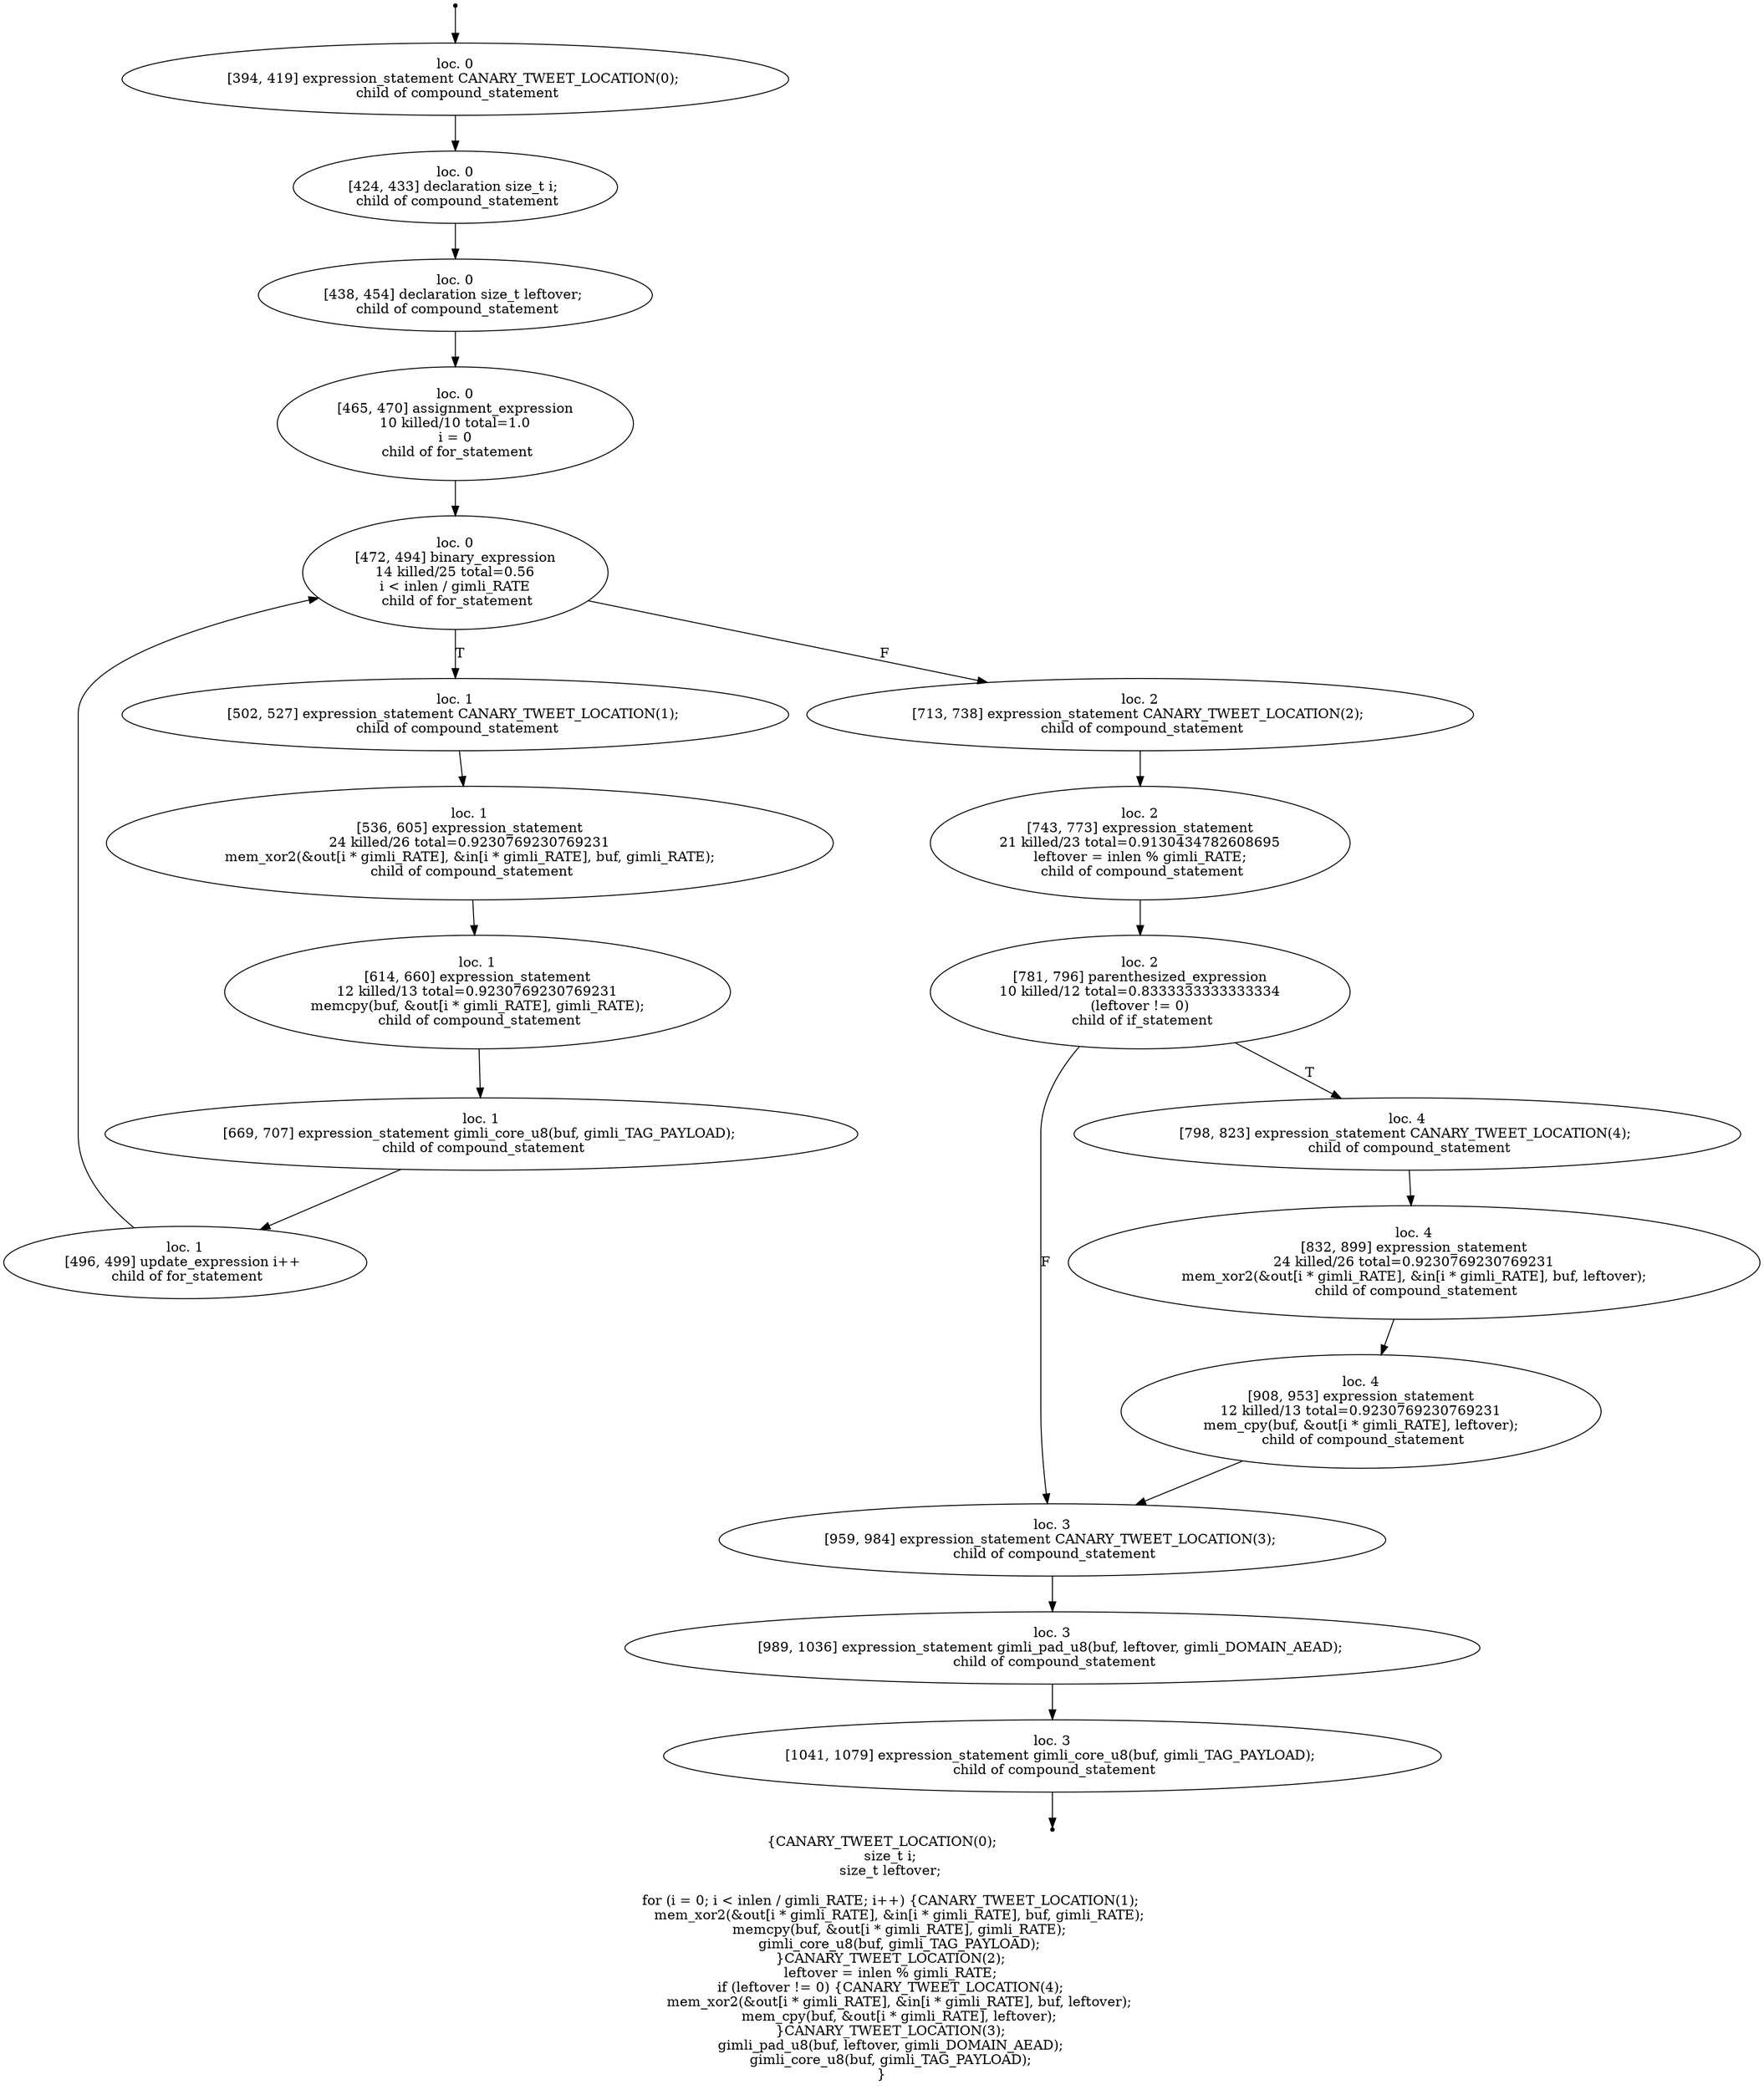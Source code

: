 digraph hydro_secretbox_xor_enc_1 {
	initial [shape=point]
	initial -> "loc. 0
[394, 419] expression_statement CANARY_TWEET_LOCATION(0); 
 child of compound_statement"
	final [shape=point]
	"loc. 3
[1041, 1079] expression_statement gimli_core_u8(buf, gimli_TAG_PAYLOAD); 
 child of compound_statement" -> final
	"loc. 0
[394, 419] expression_statement CANARY_TWEET_LOCATION(0); 
 child of compound_statement"
	"loc. 0
[394, 419] expression_statement CANARY_TWEET_LOCATION(0); 
 child of compound_statement" -> "loc. 0
[424, 433] declaration size_t i; 
 child of compound_statement"
	"loc. 0
[424, 433] declaration size_t i; 
 child of compound_statement"
	"loc. 0
[424, 433] declaration size_t i; 
 child of compound_statement" -> "loc. 0
[438, 454] declaration size_t leftover; 
 child of compound_statement"
	"loc. 0
[438, 454] declaration size_t leftover; 
 child of compound_statement"
	"loc. 0
[438, 454] declaration size_t leftover; 
 child of compound_statement" -> "loc. 0
[465, 470] assignment_expression
10 killed/10 total=1.0
 i = 0 
 child of for_statement"
	"loc. 0
[465, 470] assignment_expression
10 killed/10 total=1.0
 i = 0 
 child of for_statement"
	"loc. 0
[465, 470] assignment_expression
10 killed/10 total=1.0
 i = 0 
 child of for_statement" -> "loc. 0
[472, 494] binary_expression
14 killed/25 total=0.56
 i < inlen / gimli_RATE 
 child of for_statement"
	"loc. 0
[472, 494] binary_expression
14 killed/25 total=0.56
 i < inlen / gimli_RATE 
 child of for_statement"
	"loc. 0
[472, 494] binary_expression
14 killed/25 total=0.56
 i < inlen / gimli_RATE 
 child of for_statement" -> "loc. 1
[502, 527] expression_statement CANARY_TWEET_LOCATION(1); 
 child of compound_statement" [label=T]
	"loc. 0
[472, 494] binary_expression
14 killed/25 total=0.56
 i < inlen / gimli_RATE 
 child of for_statement" -> "loc. 2
[713, 738] expression_statement CANARY_TWEET_LOCATION(2); 
 child of compound_statement" [label=F]
	"loc. 1
[502, 527] expression_statement CANARY_TWEET_LOCATION(1); 
 child of compound_statement"
	"loc. 1
[502, 527] expression_statement CANARY_TWEET_LOCATION(1); 
 child of compound_statement" -> "loc. 1
[536, 605] expression_statement
24 killed/26 total=0.9230769230769231
 mem_xor2(&out[i * gimli_RATE], &in[i * gimli_RATE], buf, gimli_RATE); 
 child of compound_statement"
	"loc. 2
[713, 738] expression_statement CANARY_TWEET_LOCATION(2); 
 child of compound_statement"
	"loc. 2
[713, 738] expression_statement CANARY_TWEET_LOCATION(2); 
 child of compound_statement" -> "loc. 2
[743, 773] expression_statement
21 killed/23 total=0.9130434782608695
 leftover = inlen % gimli_RATE; 
 child of compound_statement"
	"loc. 1
[496, 499] update_expression i++ 
 child of for_statement"
	"loc. 1
[496, 499] update_expression i++ 
 child of for_statement" -> "loc. 0
[472, 494] binary_expression
14 killed/25 total=0.56
 i < inlen / gimli_RATE 
 child of for_statement"
	"loc. 1
[536, 605] expression_statement
24 killed/26 total=0.9230769230769231
 mem_xor2(&out[i * gimli_RATE], &in[i * gimli_RATE], buf, gimli_RATE); 
 child of compound_statement"
	"loc. 1
[536, 605] expression_statement
24 killed/26 total=0.9230769230769231
 mem_xor2(&out[i * gimli_RATE], &in[i * gimli_RATE], buf, gimli_RATE); 
 child of compound_statement" -> "loc. 1
[614, 660] expression_statement
12 killed/13 total=0.9230769230769231
 memcpy(buf, &out[i * gimli_RATE], gimli_RATE); 
 child of compound_statement"
	"loc. 1
[614, 660] expression_statement
12 killed/13 total=0.9230769230769231
 memcpy(buf, &out[i * gimli_RATE], gimli_RATE); 
 child of compound_statement"
	"loc. 1
[614, 660] expression_statement
12 killed/13 total=0.9230769230769231
 memcpy(buf, &out[i * gimli_RATE], gimli_RATE); 
 child of compound_statement" -> "loc. 1
[669, 707] expression_statement gimli_core_u8(buf, gimli_TAG_PAYLOAD); 
 child of compound_statement"
	"loc. 1
[669, 707] expression_statement gimli_core_u8(buf, gimli_TAG_PAYLOAD); 
 child of compound_statement"
	"loc. 1
[669, 707] expression_statement gimli_core_u8(buf, gimli_TAG_PAYLOAD); 
 child of compound_statement" -> "loc. 1
[496, 499] update_expression i++ 
 child of for_statement"
	"loc. 2
[743, 773] expression_statement
21 killed/23 total=0.9130434782608695
 leftover = inlen % gimli_RATE; 
 child of compound_statement"
	"loc. 2
[743, 773] expression_statement
21 killed/23 total=0.9130434782608695
 leftover = inlen % gimli_RATE; 
 child of compound_statement" -> "loc. 2
[781, 796] parenthesized_expression
10 killed/12 total=0.8333333333333334
 (leftover != 0) 
 child of if_statement"
	"loc. 2
[781, 796] parenthesized_expression
10 killed/12 total=0.8333333333333334
 (leftover != 0) 
 child of if_statement"
	"loc. 2
[781, 796] parenthesized_expression
10 killed/12 total=0.8333333333333334
 (leftover != 0) 
 child of if_statement" -> "loc. 4
[798, 823] expression_statement CANARY_TWEET_LOCATION(4); 
 child of compound_statement" [label=T]
	"loc. 2
[781, 796] parenthesized_expression
10 killed/12 total=0.8333333333333334
 (leftover != 0) 
 child of if_statement" -> "loc. 3
[959, 984] expression_statement CANARY_TWEET_LOCATION(3); 
 child of compound_statement" [label=F]
	"loc. 4
[798, 823] expression_statement CANARY_TWEET_LOCATION(4); 
 child of compound_statement"
	"loc. 4
[798, 823] expression_statement CANARY_TWEET_LOCATION(4); 
 child of compound_statement" -> "loc. 4
[832, 899] expression_statement
24 killed/26 total=0.9230769230769231
 mem_xor2(&out[i * gimli_RATE], &in[i * gimli_RATE], buf, leftover); 
 child of compound_statement"
	"loc. 3
[959, 984] expression_statement CANARY_TWEET_LOCATION(3); 
 child of compound_statement"
	"loc. 3
[959, 984] expression_statement CANARY_TWEET_LOCATION(3); 
 child of compound_statement" -> "loc. 3
[989, 1036] expression_statement gimli_pad_u8(buf, leftover, gimli_DOMAIN_AEAD); 
 child of compound_statement"
	"loc. 4
[832, 899] expression_statement
24 killed/26 total=0.9230769230769231
 mem_xor2(&out[i * gimli_RATE], &in[i * gimli_RATE], buf, leftover); 
 child of compound_statement"
	"loc. 4
[832, 899] expression_statement
24 killed/26 total=0.9230769230769231
 mem_xor2(&out[i * gimli_RATE], &in[i * gimli_RATE], buf, leftover); 
 child of compound_statement" -> "loc. 4
[908, 953] expression_statement
12 killed/13 total=0.9230769230769231
 mem_cpy(buf, &out[i * gimli_RATE], leftover); 
 child of compound_statement"
	"loc. 4
[908, 953] expression_statement
12 killed/13 total=0.9230769230769231
 mem_cpy(buf, &out[i * gimli_RATE], leftover); 
 child of compound_statement"
	"loc. 4
[908, 953] expression_statement
12 killed/13 total=0.9230769230769231
 mem_cpy(buf, &out[i * gimli_RATE], leftover); 
 child of compound_statement" -> "loc. 3
[959, 984] expression_statement CANARY_TWEET_LOCATION(3); 
 child of compound_statement"
	"loc. 3
[989, 1036] expression_statement gimli_pad_u8(buf, leftover, gimli_DOMAIN_AEAD); 
 child of compound_statement"
	"loc. 3
[989, 1036] expression_statement gimli_pad_u8(buf, leftover, gimli_DOMAIN_AEAD); 
 child of compound_statement" -> "loc. 3
[1041, 1079] expression_statement gimli_core_u8(buf, gimli_TAG_PAYLOAD); 
 child of compound_statement"
	"loc. 3
[1041, 1079] expression_statement gimli_core_u8(buf, gimli_TAG_PAYLOAD); 
 child of compound_statement"
	label="{CANARY_TWEET_LOCATION(0);
    size_t i;
    size_t leftover;

    for (i = 0; i < inlen / gimli_RATE; i++) {CANARY_TWEET_LOCATION(1);
        mem_xor2(&out[i * gimli_RATE], &in[i * gimli_RATE], buf, gimli_RATE);
        memcpy(buf, &out[i * gimli_RATE], gimli_RATE);
        gimli_core_u8(buf, gimli_TAG_PAYLOAD);
    }CANARY_TWEET_LOCATION(2);
    leftover = inlen % gimli_RATE;
    if (leftover != 0) {CANARY_TWEET_LOCATION(4);
        mem_xor2(&out[i * gimli_RATE], &in[i * gimli_RATE], buf, leftover);
        mem_cpy(buf, &out[i * gimli_RATE], leftover);
    }CANARY_TWEET_LOCATION(3);
    gimli_pad_u8(buf, leftover, gimli_DOMAIN_AEAD);
    gimli_core_u8(buf, gimli_TAG_PAYLOAD);
}"
}
